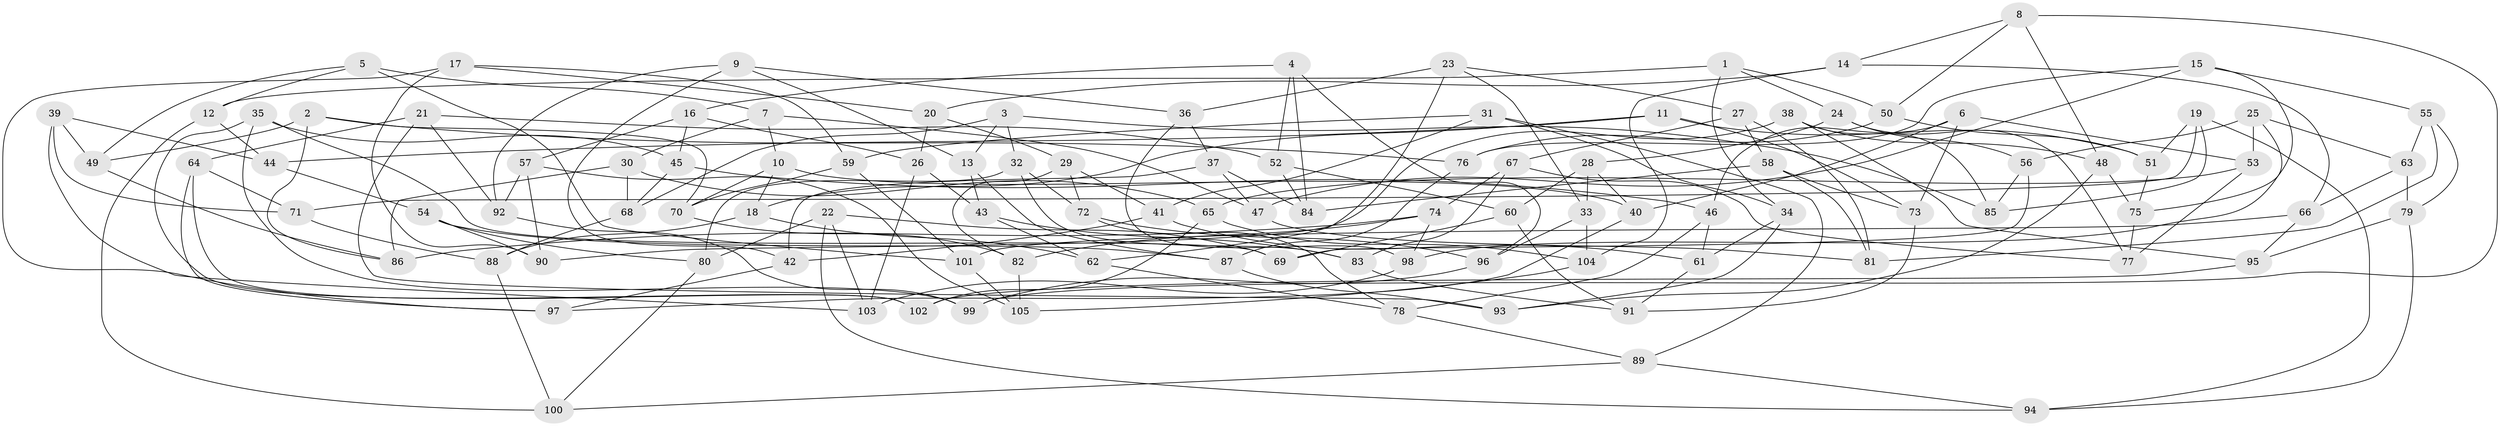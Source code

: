 // coarse degree distribution, {4: 0.5540540540540541, 6: 0.33783783783783783, 3: 0.04054054054054054, 5: 0.06756756756756757}
// Generated by graph-tools (version 1.1) at 2025/38/03/04/25 23:38:07]
// undirected, 105 vertices, 210 edges
graph export_dot {
  node [color=gray90,style=filled];
  1;
  2;
  3;
  4;
  5;
  6;
  7;
  8;
  9;
  10;
  11;
  12;
  13;
  14;
  15;
  16;
  17;
  18;
  19;
  20;
  21;
  22;
  23;
  24;
  25;
  26;
  27;
  28;
  29;
  30;
  31;
  32;
  33;
  34;
  35;
  36;
  37;
  38;
  39;
  40;
  41;
  42;
  43;
  44;
  45;
  46;
  47;
  48;
  49;
  50;
  51;
  52;
  53;
  54;
  55;
  56;
  57;
  58;
  59;
  60;
  61;
  62;
  63;
  64;
  65;
  66;
  67;
  68;
  69;
  70;
  71;
  72;
  73;
  74;
  75;
  76;
  77;
  78;
  79;
  80;
  81;
  82;
  83;
  84;
  85;
  86;
  87;
  88;
  89;
  90;
  91;
  92;
  93;
  94;
  95;
  96;
  97;
  98;
  99;
  100;
  101;
  102;
  103;
  104;
  105;
  1 -- 24;
  1 -- 12;
  1 -- 50;
  1 -- 34;
  2 -- 86;
  2 -- 49;
  2 -- 70;
  2 -- 76;
  3 -- 85;
  3 -- 13;
  3 -- 68;
  3 -- 32;
  4 -- 84;
  4 -- 16;
  4 -- 96;
  4 -- 52;
  5 -- 12;
  5 -- 7;
  5 -- 101;
  5 -- 49;
  6 -- 40;
  6 -- 53;
  6 -- 46;
  6 -- 73;
  7 -- 47;
  7 -- 30;
  7 -- 10;
  8 -- 99;
  8 -- 14;
  8 -- 50;
  8 -- 48;
  9 -- 92;
  9 -- 42;
  9 -- 36;
  9 -- 13;
  10 -- 70;
  10 -- 40;
  10 -- 18;
  11 -- 18;
  11 -- 44;
  11 -- 73;
  11 -- 51;
  12 -- 44;
  12 -- 100;
  13 -- 43;
  13 -- 87;
  14 -- 20;
  14 -- 104;
  14 -- 66;
  15 -- 75;
  15 -- 47;
  15 -- 76;
  15 -- 55;
  16 -- 26;
  16 -- 45;
  16 -- 57;
  17 -- 97;
  17 -- 20;
  17 -- 90;
  17 -- 59;
  18 -- 62;
  18 -- 88;
  19 -- 51;
  19 -- 71;
  19 -- 94;
  19 -- 85;
  20 -- 26;
  20 -- 29;
  21 -- 52;
  21 -- 92;
  21 -- 93;
  21 -- 64;
  22 -- 103;
  22 -- 69;
  22 -- 94;
  22 -- 80;
  23 -- 62;
  23 -- 27;
  23 -- 33;
  23 -- 36;
  24 -- 28;
  24 -- 56;
  24 -- 77;
  25 -- 98;
  25 -- 63;
  25 -- 56;
  25 -- 53;
  26 -- 103;
  26 -- 43;
  27 -- 81;
  27 -- 67;
  27 -- 58;
  28 -- 60;
  28 -- 33;
  28 -- 40;
  29 -- 72;
  29 -- 82;
  29 -- 41;
  30 -- 65;
  30 -- 68;
  30 -- 86;
  31 -- 41;
  31 -- 89;
  31 -- 34;
  31 -- 59;
  32 -- 80;
  32 -- 72;
  32 -- 83;
  33 -- 96;
  33 -- 104;
  34 -- 93;
  34 -- 61;
  35 -- 99;
  35 -- 69;
  35 -- 45;
  35 -- 102;
  36 -- 98;
  36 -- 37;
  37 -- 84;
  37 -- 42;
  37 -- 47;
  38 -- 85;
  38 -- 95;
  38 -- 48;
  38 -- 90;
  39 -- 49;
  39 -- 71;
  39 -- 103;
  39 -- 44;
  40 -- 97;
  41 -- 61;
  41 -- 42;
  42 -- 97;
  43 -- 83;
  43 -- 62;
  44 -- 54;
  45 -- 68;
  45 -- 46;
  46 -- 61;
  46 -- 78;
  47 -- 81;
  48 -- 75;
  48 -- 93;
  49 -- 86;
  50 -- 76;
  50 -- 51;
  51 -- 75;
  52 -- 84;
  52 -- 60;
  53 -- 77;
  53 -- 65;
  54 -- 87;
  54 -- 80;
  54 -- 90;
  55 -- 79;
  55 -- 63;
  55 -- 81;
  56 -- 85;
  56 -- 69;
  57 -- 90;
  57 -- 92;
  57 -- 105;
  58 -- 84;
  58 -- 81;
  58 -- 73;
  59 -- 70;
  59 -- 101;
  60 -- 69;
  60 -- 91;
  61 -- 91;
  62 -- 78;
  63 -- 66;
  63 -- 79;
  64 -- 97;
  64 -- 71;
  64 -- 102;
  65 -- 104;
  65 -- 102;
  66 -- 95;
  66 -- 101;
  67 -- 83;
  67 -- 77;
  67 -- 74;
  68 -- 88;
  70 -- 82;
  71 -- 88;
  72 -- 96;
  72 -- 78;
  73 -- 91;
  74 -- 82;
  74 -- 98;
  74 -- 86;
  75 -- 77;
  76 -- 87;
  78 -- 89;
  79 -- 94;
  79 -- 95;
  80 -- 100;
  82 -- 105;
  83 -- 91;
  87 -- 93;
  88 -- 100;
  89 -- 100;
  89 -- 94;
  92 -- 99;
  95 -- 102;
  96 -- 99;
  98 -- 103;
  101 -- 105;
  104 -- 105;
}
